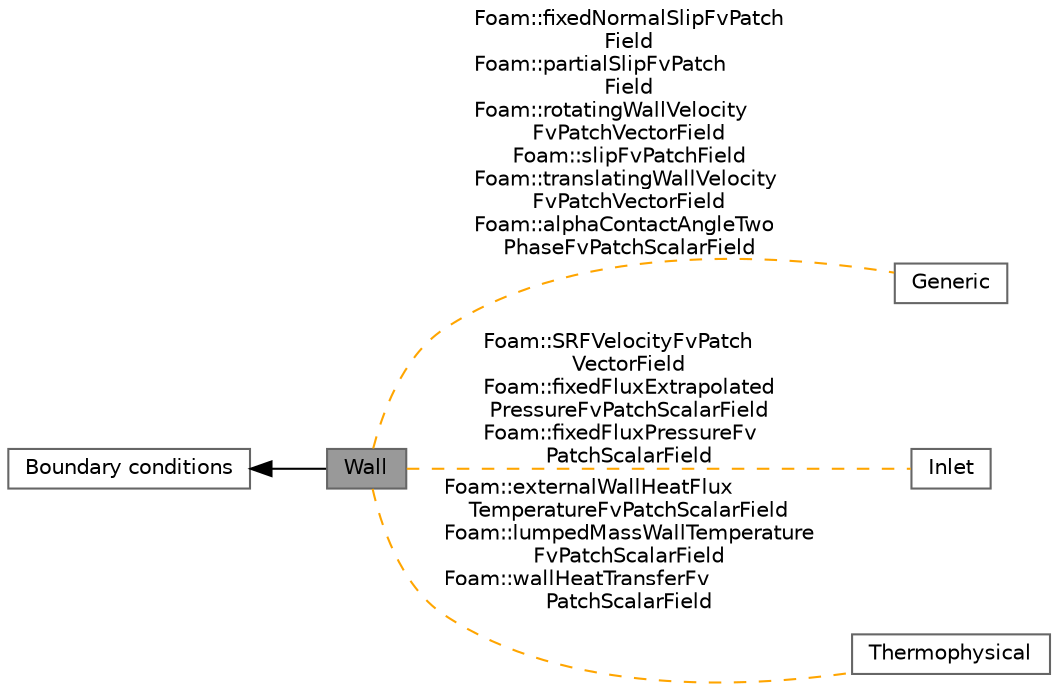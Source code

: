 digraph "Wall"
{
 // LATEX_PDF_SIZE
  bgcolor="transparent";
  edge [fontname=Helvetica,fontsize=10,labelfontname=Helvetica,labelfontsize=10];
  node [fontname=Helvetica,fontsize=10,shape=box,height=0.2,width=0.4];
  rankdir=LR;
  Node2 [id="Node000002",label="Boundary conditions",height=0.2,width=0.4,color="grey40", fillcolor="white", style="filled",URL="$group__grpBoundaryConditions.html",tooltip=" "];
  Node4 [id="Node000004",label="Generic",height=0.2,width=0.4,color="grey40", fillcolor="white", style="filled",URL="$group__grpGenericBoundaryConditions.html",tooltip=" "];
  Node3 [id="Node000003",label="Inlet",height=0.2,width=0.4,color="grey40", fillcolor="white", style="filled",URL="$group__grpInletBoundaryConditions.html",tooltip=" "];
  Node5 [id="Node000005",label="Thermophysical",height=0.2,width=0.4,color="grey40", fillcolor="white", style="filled",URL="$group__grpThermoBoundaryConditions.html",tooltip=" "];
  Node1 [id="Node000001",label="Wall",height=0.2,width=0.4,color="gray40", fillcolor="grey60", style="filled", fontcolor="black",tooltip=" "];
  Node2->Node1 [shape=plaintext, dir="back", style="solid"];
  Node1->Node3 [shape=plaintext, label="Foam::SRFVelocityFvPatch\lVectorField\nFoam::fixedFluxExtrapolated\lPressureFvPatchScalarField\nFoam::fixedFluxPressureFv\lPatchScalarField", color="orange", dir="none", style="dashed"];
  Node1->Node4 [shape=plaintext, label="Foam::fixedNormalSlipFvPatch\lField\nFoam::partialSlipFvPatch\lField\nFoam::rotatingWallVelocity\lFvPatchVectorField\nFoam::slipFvPatchField\nFoam::translatingWallVelocity\lFvPatchVectorField\nFoam::alphaContactAngleTwo\lPhaseFvPatchScalarField", color="orange", dir="none", style="dashed"];
  Node1->Node5 [shape=plaintext, label="Foam::externalWallHeatFlux\lTemperatureFvPatchScalarField\nFoam::lumpedMassWallTemperature\lFvPatchScalarField\nFoam::wallHeatTransferFv\lPatchScalarField", color="orange", dir="none", style="dashed"];
}
